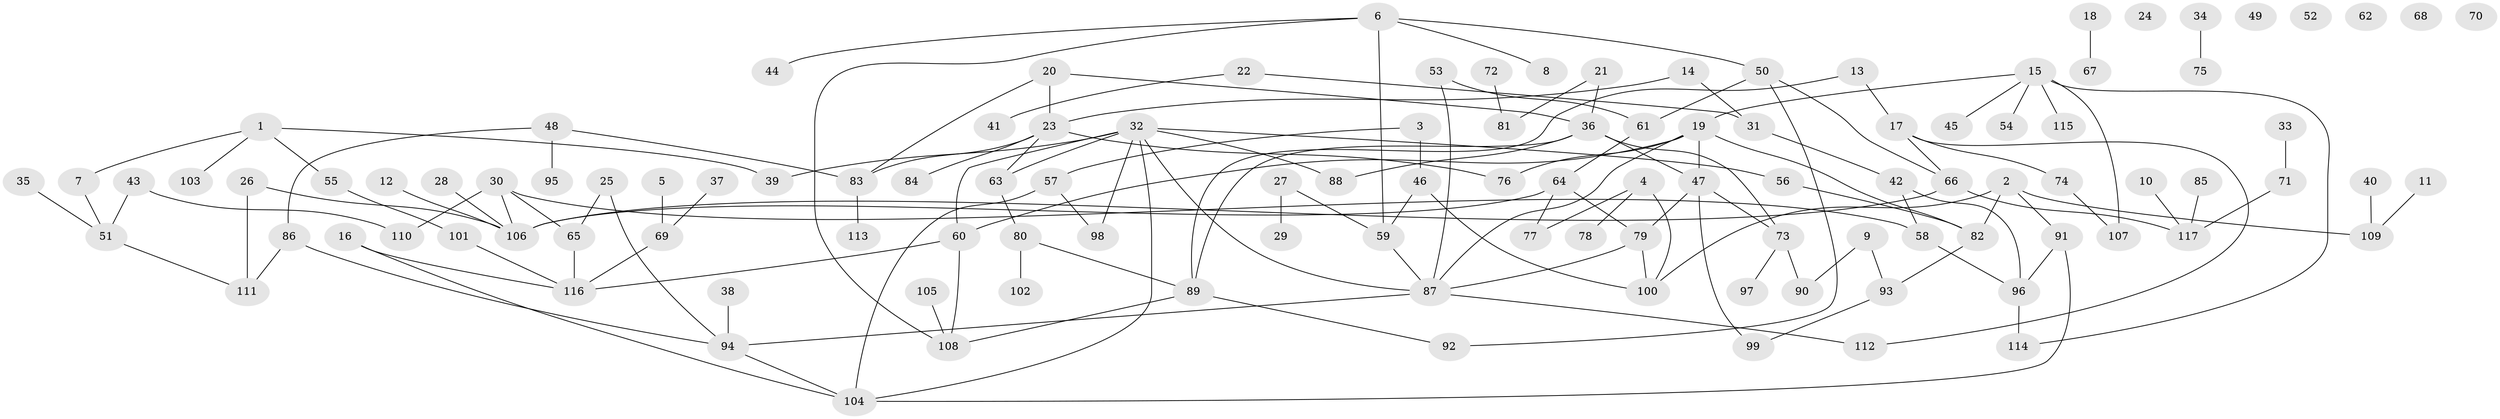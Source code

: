 // coarse degree distribution, {4: 0.11392405063291139, 6: 0.0379746835443038, 3: 0.17721518987341772, 1: 0.26582278481012656, 2: 0.1518987341772152, 5: 0.10126582278481013, 10: 0.012658227848101266, 0: 0.10126582278481013, 8: 0.02531645569620253, 7: 0.012658227848101266}
// Generated by graph-tools (version 1.1) at 2025/41/03/06/25 10:41:20]
// undirected, 117 vertices, 147 edges
graph export_dot {
graph [start="1"]
  node [color=gray90,style=filled];
  1;
  2;
  3;
  4;
  5;
  6;
  7;
  8;
  9;
  10;
  11;
  12;
  13;
  14;
  15;
  16;
  17;
  18;
  19;
  20;
  21;
  22;
  23;
  24;
  25;
  26;
  27;
  28;
  29;
  30;
  31;
  32;
  33;
  34;
  35;
  36;
  37;
  38;
  39;
  40;
  41;
  42;
  43;
  44;
  45;
  46;
  47;
  48;
  49;
  50;
  51;
  52;
  53;
  54;
  55;
  56;
  57;
  58;
  59;
  60;
  61;
  62;
  63;
  64;
  65;
  66;
  67;
  68;
  69;
  70;
  71;
  72;
  73;
  74;
  75;
  76;
  77;
  78;
  79;
  80;
  81;
  82;
  83;
  84;
  85;
  86;
  87;
  88;
  89;
  90;
  91;
  92;
  93;
  94;
  95;
  96;
  97;
  98;
  99;
  100;
  101;
  102;
  103;
  104;
  105;
  106;
  107;
  108;
  109;
  110;
  111;
  112;
  113;
  114;
  115;
  116;
  117;
  1 -- 7;
  1 -- 39;
  1 -- 55;
  1 -- 103;
  2 -- 82;
  2 -- 91;
  2 -- 100;
  2 -- 109;
  3 -- 46;
  3 -- 57;
  4 -- 77;
  4 -- 78;
  4 -- 100;
  5 -- 69;
  6 -- 8;
  6 -- 44;
  6 -- 50;
  6 -- 59;
  6 -- 108;
  7 -- 51;
  9 -- 90;
  9 -- 93;
  10 -- 117;
  11 -- 109;
  12 -- 106;
  13 -- 17;
  13 -- 89;
  14 -- 23;
  14 -- 31;
  15 -- 19;
  15 -- 45;
  15 -- 54;
  15 -- 107;
  15 -- 114;
  15 -- 115;
  16 -- 104;
  16 -- 116;
  17 -- 66;
  17 -- 74;
  17 -- 112;
  18 -- 67;
  19 -- 47;
  19 -- 60;
  19 -- 76;
  19 -- 82;
  19 -- 87;
  20 -- 23;
  20 -- 36;
  20 -- 83;
  21 -- 36;
  21 -- 81;
  22 -- 31;
  22 -- 41;
  23 -- 63;
  23 -- 76;
  23 -- 83;
  23 -- 84;
  25 -- 65;
  25 -- 94;
  26 -- 106;
  26 -- 111;
  27 -- 29;
  27 -- 59;
  28 -- 106;
  30 -- 58;
  30 -- 65;
  30 -- 106;
  30 -- 110;
  31 -- 42;
  32 -- 39;
  32 -- 56;
  32 -- 60;
  32 -- 63;
  32 -- 87;
  32 -- 88;
  32 -- 98;
  32 -- 104;
  33 -- 71;
  34 -- 75;
  35 -- 51;
  36 -- 47;
  36 -- 73;
  36 -- 88;
  36 -- 89;
  37 -- 69;
  38 -- 94;
  40 -- 109;
  42 -- 58;
  42 -- 96;
  43 -- 51;
  43 -- 110;
  46 -- 59;
  46 -- 100;
  47 -- 73;
  47 -- 79;
  47 -- 99;
  48 -- 83;
  48 -- 86;
  48 -- 95;
  50 -- 61;
  50 -- 66;
  50 -- 92;
  51 -- 111;
  53 -- 61;
  53 -- 87;
  55 -- 101;
  56 -- 82;
  57 -- 98;
  57 -- 104;
  58 -- 96;
  59 -- 87;
  60 -- 108;
  60 -- 116;
  61 -- 64;
  63 -- 80;
  64 -- 77;
  64 -- 79;
  64 -- 106;
  65 -- 116;
  66 -- 106;
  66 -- 117;
  69 -- 116;
  71 -- 117;
  72 -- 81;
  73 -- 90;
  73 -- 97;
  74 -- 107;
  79 -- 87;
  79 -- 100;
  80 -- 89;
  80 -- 102;
  82 -- 93;
  83 -- 113;
  85 -- 117;
  86 -- 94;
  86 -- 111;
  87 -- 94;
  87 -- 112;
  89 -- 92;
  89 -- 108;
  91 -- 96;
  91 -- 104;
  93 -- 99;
  94 -- 104;
  96 -- 114;
  101 -- 116;
  105 -- 108;
}
